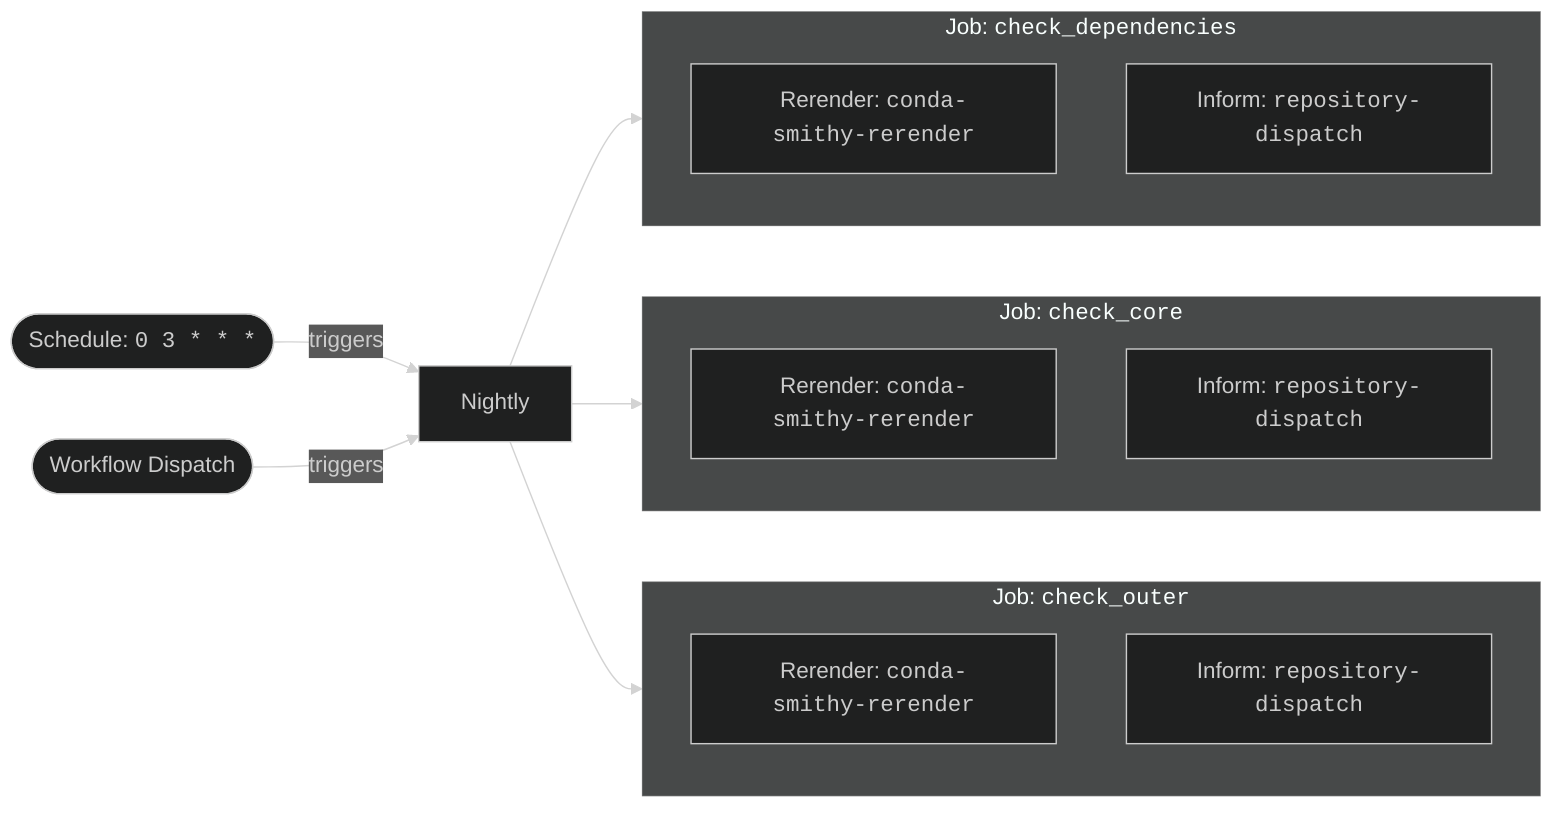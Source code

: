 %%{
  init: {
    'theme': 'dark',
    'darkMode': 'true',
    'htmlLabels': 'true',
    'class': 'only-dark'
  }
}%%
flowchart LR
    trigger1([Schedule: <code class='docutils literal notranslate'>0 3 * * *</code>]) -->|triggers| Nightly
    trigger2([Workflow Dispatch]) -->|triggers| Nightly
    Nightly --> check_dependencies
    Nightly --> check_core
    Nightly --> check_outer

    subgraph check_dependencies [Job: <code class='docutils literal notranslate'>check_dependencies</code>]
        step1_1[Rerender: <code class='docutils literal notranslate'>conda-smithy-rerender</code>]
        step1_2[Inform: <code class='docutils literal notranslate'>repository-dispatch</code>]
    end

    subgraph check_core [Job: <code class='docutils literal notranslate'>check_core</code>]
        step2_1[Rerender: <code class='docutils literal notranslate'>conda-smithy-rerender</code>]
        step2_2[Inform: <code class='docutils literal notranslate'>repository-dispatch</code>]
    end

    subgraph check_outer [Job: <code class='docutils literal notranslate'>check_outer</code>]
        step3_1[Rerender: <code class='docutils literal notranslate'>conda-smithy-rerender</code>]
        step3_2[Inform: <code class='docutils literal notranslate'>repository-dispatch</code>]
    end